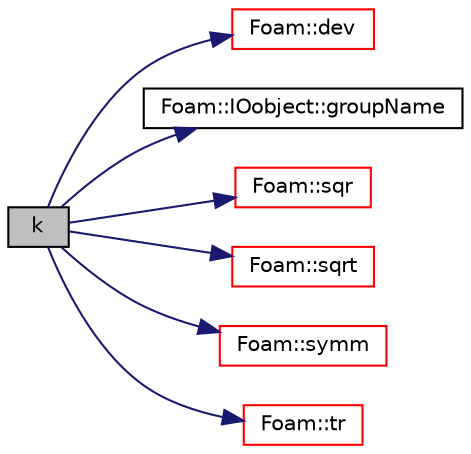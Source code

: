 digraph "k"
{
  bgcolor="transparent";
  edge [fontname="Helvetica",fontsize="10",labelfontname="Helvetica",labelfontsize="10"];
  node [fontname="Helvetica",fontsize="10",shape=record];
  rankdir="LR";
  Node1 [label="k",height=0.2,width=0.4,color="black", fillcolor="grey75", style="filled", fontcolor="black"];
  Node1 -> Node2 [color="midnightblue",fontsize="10",style="solid",fontname="Helvetica"];
  Node2 [label="Foam::dev",height=0.2,width=0.4,color="red",URL="$a10887.html#a042ede1d98e91923a7cc5e14e9f86854"];
  Node1 -> Node3 [color="midnightblue",fontsize="10",style="solid",fontname="Helvetica"];
  Node3 [label="Foam::IOobject::groupName",height=0.2,width=0.4,color="black",URL="$a01195.html#ad5705e6da2a025ad75b4cf5d748d7d30"];
  Node1 -> Node4 [color="midnightblue",fontsize="10",style="solid",fontname="Helvetica"];
  Node4 [label="Foam::sqr",height=0.2,width=0.4,color="red",URL="$a10887.html#a277dc11c581d53826ab5090b08f3b17b"];
  Node1 -> Node5 [color="midnightblue",fontsize="10",style="solid",fontname="Helvetica"];
  Node5 [label="Foam::sqrt",height=0.2,width=0.4,color="red",URL="$a10887.html#a8616bd62eebf2342a80222fecb1bda71"];
  Node1 -> Node6 [color="midnightblue",fontsize="10",style="solid",fontname="Helvetica"];
  Node6 [label="Foam::symm",height=0.2,width=0.4,color="red",URL="$a10887.html#a112755faabb5ff081d7a25a936a1d3c4"];
  Node1 -> Node7 [color="midnightblue",fontsize="10",style="solid",fontname="Helvetica"];
  Node7 [label="Foam::tr",height=0.2,width=0.4,color="red",URL="$a10887.html#a16888f82e1accdb4c88dc9573a1dd02e"];
}

